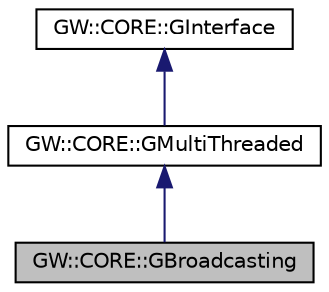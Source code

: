 digraph "GW::CORE::GBroadcasting"
{
 // LATEX_PDF_SIZE
  edge [fontname="Helvetica",fontsize="10",labelfontname="Helvetica",labelfontsize="10"];
  node [fontname="Helvetica",fontsize="10",shape=record];
  Node6 [label="GW::CORE::GBroadcasting",height=0.2,width=0.4,color="black", fillcolor="grey75", style="filled", fontcolor="black",tooltip="The GBroadcasting Interface is capable of registering & deregistering GListener interfaces."];
  Node7 -> Node6 [dir="back",color="midnightblue",fontsize="10",style="solid"];
  Node7 [label="GW::CORE::GMultiThreaded",height=0.2,width=0.4,color="black", fillcolor="white", style="filled",URL="$classGW_1_1CORE_1_1GMultiThreaded.html",tooltip="This interface is only used to label and query interfaces which promise to 100% internally support th..."];
  Node8 -> Node7 [dir="back",color="midnightblue",fontsize="10",style="solid"];
  Node8 [label="GW::CORE::GInterface",height=0.2,width=0.4,color="black", fillcolor="white", style="filled",URL="$classGW_1_1CORE_1_1GInterface.html",tooltip="Base interface all Gateware interfaces must support at a minimum."];
}
